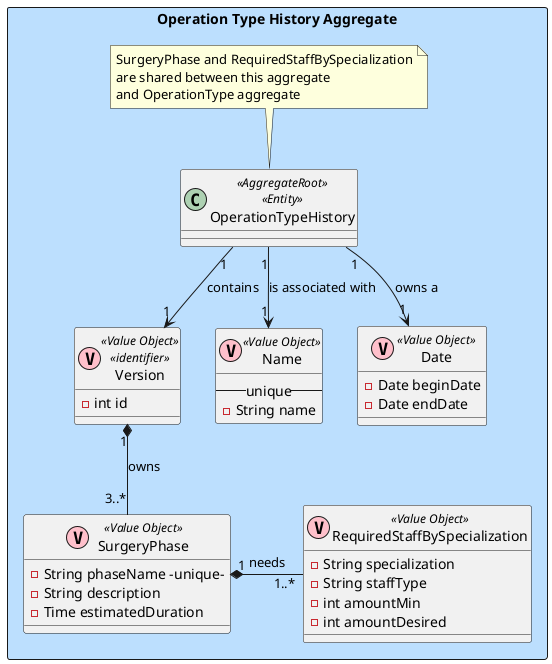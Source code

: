 @startuml

rectangle "Operation Type History Aggregate" #bcdffe{
    class OperationTypeHistory <<AggregateRoot>> <<Entity>>
    class Version << (V, pink) Value Object >> <<identifier>>{
         - int id
    }
    class Name << (V, pink) Value Object >>{
        --unique--
        - String name
    }
    class Date << (V, pink) Value Object >>{
         - Date beginDate
         - Date endDate
    }

    class RequiredStaffBySpecialization << (V, pink) Value Object >>{
        - String specialization
        - String staffType
        - int amountMin
        - int amountDesired
    }
    class SurgeryPhase << (V, pink) Value Object >>{
        - String phaseName -unique-
        - String description
        - Time estimatedDuration
    }

    note top of OperationTypeHistory
         SurgeryPhase and RequiredStaffBySpecialization
         are shared between this aggregate
         and OperationType aggregate
    end note

    OperationTypeHistory "1" --> "1" Version : contains
    OperationTypeHistory "1" --> "1" Name : is associated with
    OperationTypeHistory "1" --> "1" Date : owns a

    Version "1" *-- "3..*" SurgeryPhase : owns
    SurgeryPhase "1" *-right- "1..*" RequiredStaffBySpecialization : needs

}

@enduml
